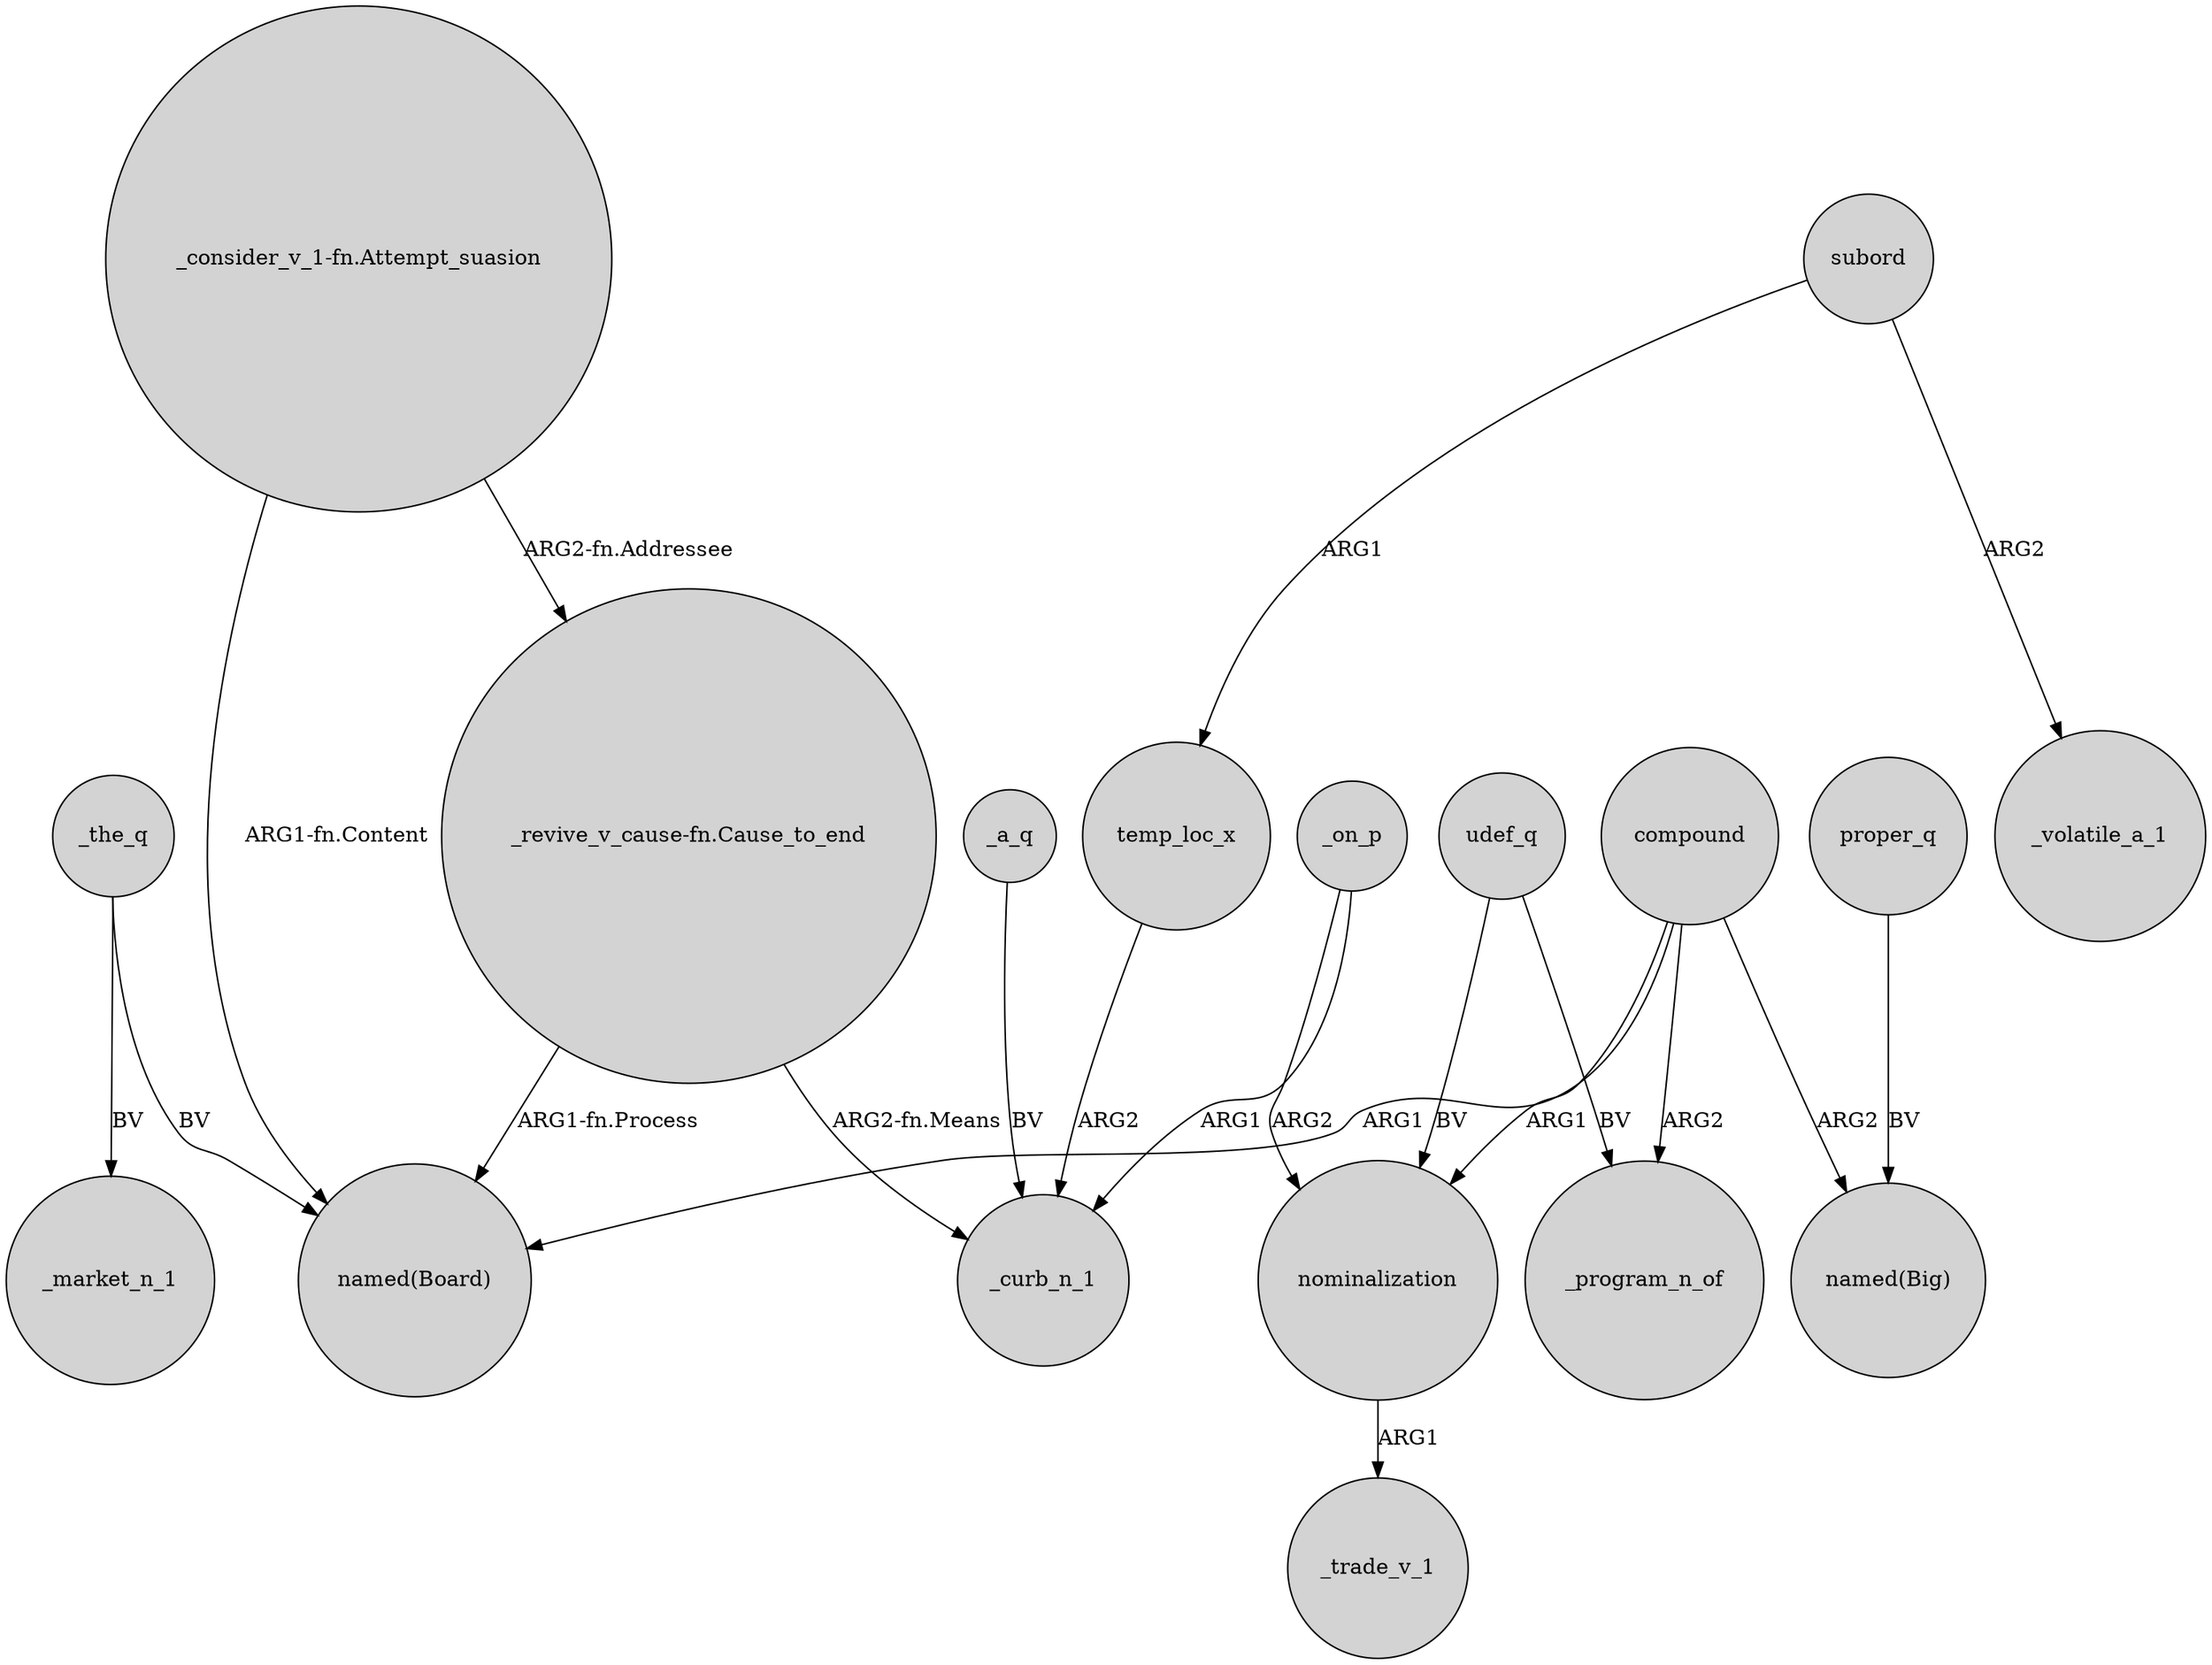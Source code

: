 digraph {
	node [shape=circle style=filled]
	_the_q -> "named(Board)" [label=BV]
	"_revive_v_cause-fn.Cause_to_end" -> _curb_n_1 [label="ARG2-fn.Means"]
	_on_p -> nominalization [label=ARG2]
	subord -> _volatile_a_1 [label=ARG2]
	compound -> "named(Big)" [label=ARG2]
	subord -> temp_loc_x [label=ARG1]
	udef_q -> nominalization [label=BV]
	udef_q -> _program_n_of [label=BV]
	_the_q -> _market_n_1 [label=BV]
	_a_q -> _curb_n_1 [label=BV]
	"_consider_v_1-fn.Attempt_suasion" -> "_revive_v_cause-fn.Cause_to_end" [label="ARG2-fn.Addressee"]
	_on_p -> _curb_n_1 [label=ARG1]
	temp_loc_x -> _curb_n_1 [label=ARG2]
	"_consider_v_1-fn.Attempt_suasion" -> "named(Board)" [label="ARG1-fn.Content"]
	compound -> nominalization [label=ARG1]
	compound -> _program_n_of [label=ARG2]
	proper_q -> "named(Big)" [label=BV]
	"_revive_v_cause-fn.Cause_to_end" -> "named(Board)" [label="ARG1-fn.Process"]
	compound -> "named(Board)" [label=ARG1]
	nominalization -> _trade_v_1 [label=ARG1]
}
